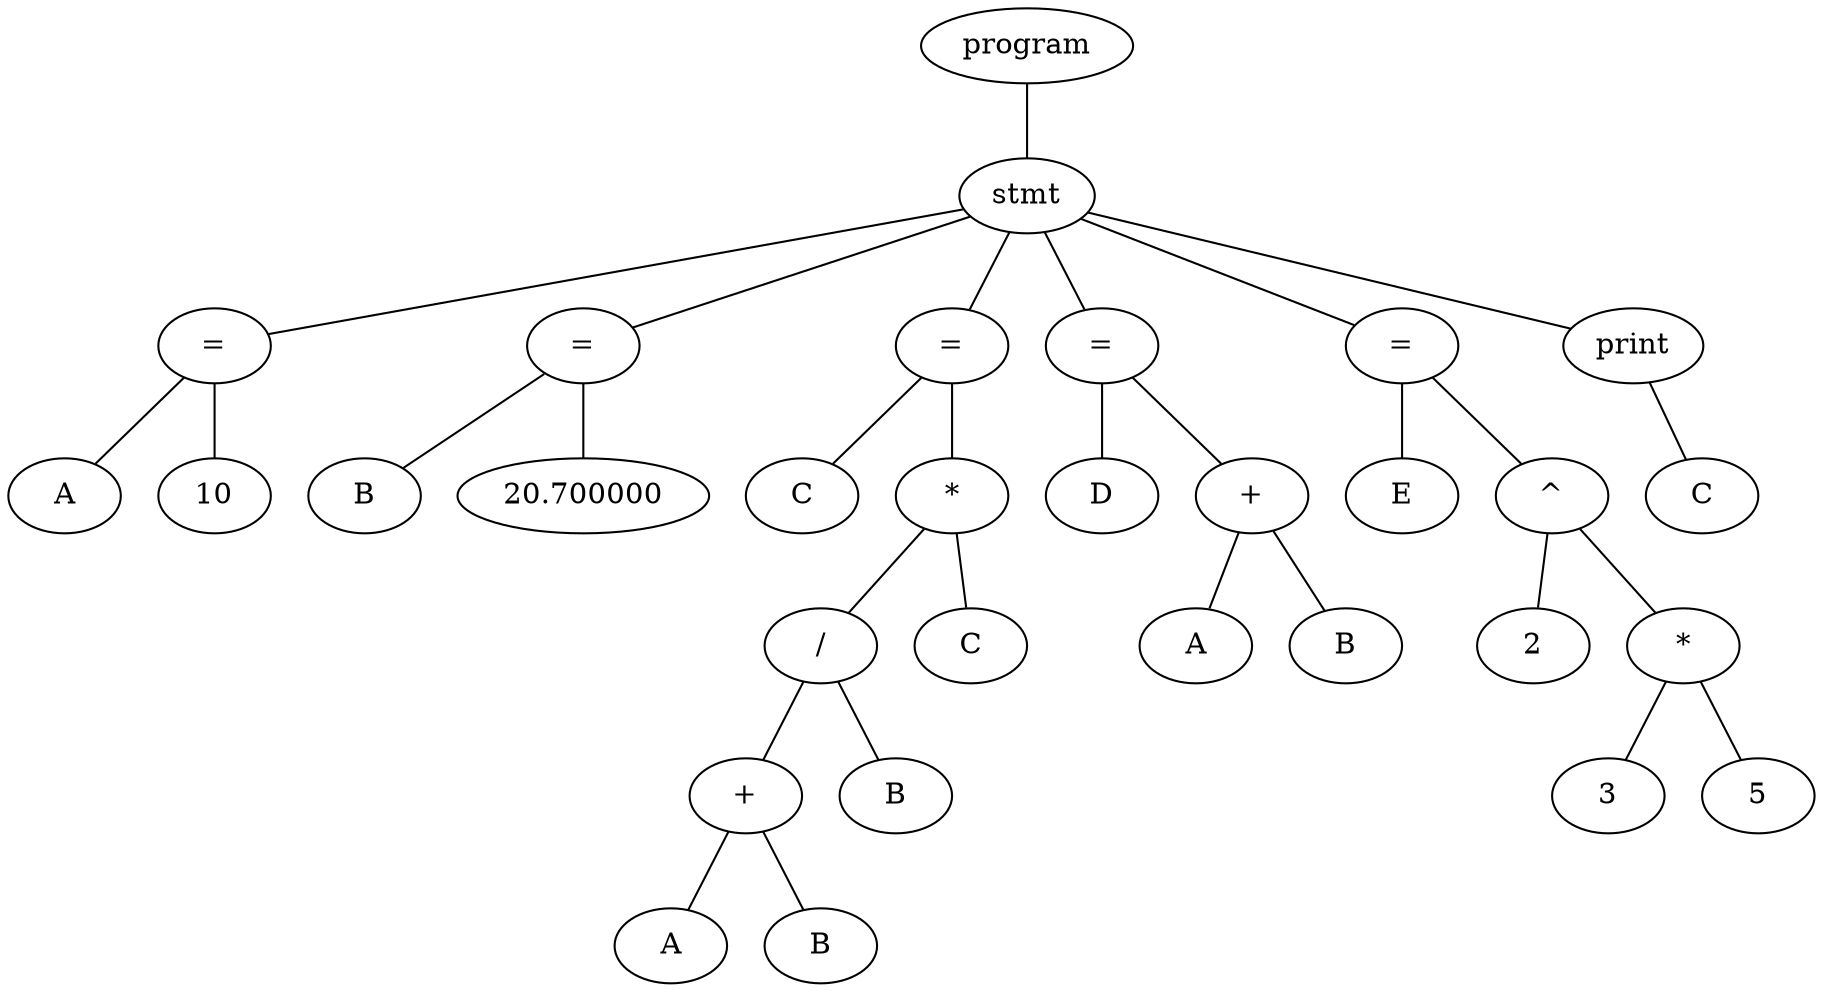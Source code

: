graph {
N30[label ="program"];
N3[label ="stmt"];
N1[label ="="];
N2[label ="A"];
N1 -- N2;
N0[label ="10"];
N1 -- N0;
N3 -- N1;
N5[label ="="];
N6[label ="B"];
N5 -- N6;
N4[label ="20.700000"];
N5 -- N4;
N3 -- N5;
N14[label ="="];
N15[label ="C"];
N14 -- N15;
N13[label ="*"];
N11[label ="/"];
N9[label ="+"];
N7[label ="A"];
N9 -- N7;
N8[label ="B"];
N9 -- N8;
N11 -- N9;
N10[label ="B"];
N11 -- N10;
N13 -- N11;
N12[label ="C"];
N13 -- N12;
N14 -- N13;
N3 -- N14;
N19[label ="="];
N20[label ="D"];
N19 -- N20;
N18[label ="+"];
N16[label ="A"];
N18 -- N16;
N17[label ="B"];
N18 -- N17;
N19 -- N18;
N3 -- N19;
N26[label ="="];
N27[label ="E"];
N26 -- N27;
N25[label ="^"];
N21[label ="2"];
N25 -- N21;
N24[label ="*"];
N22[label ="3"];
N24 -- N22;
N23[label ="5"];
N24 -- N23;
N25 -- N24;
N26 -- N25;
N3 -- N26;
N29[label ="print"];
N28[label ="C"];
N29 -- N28;
N3 -- N29;
N30 -- N3;
}
